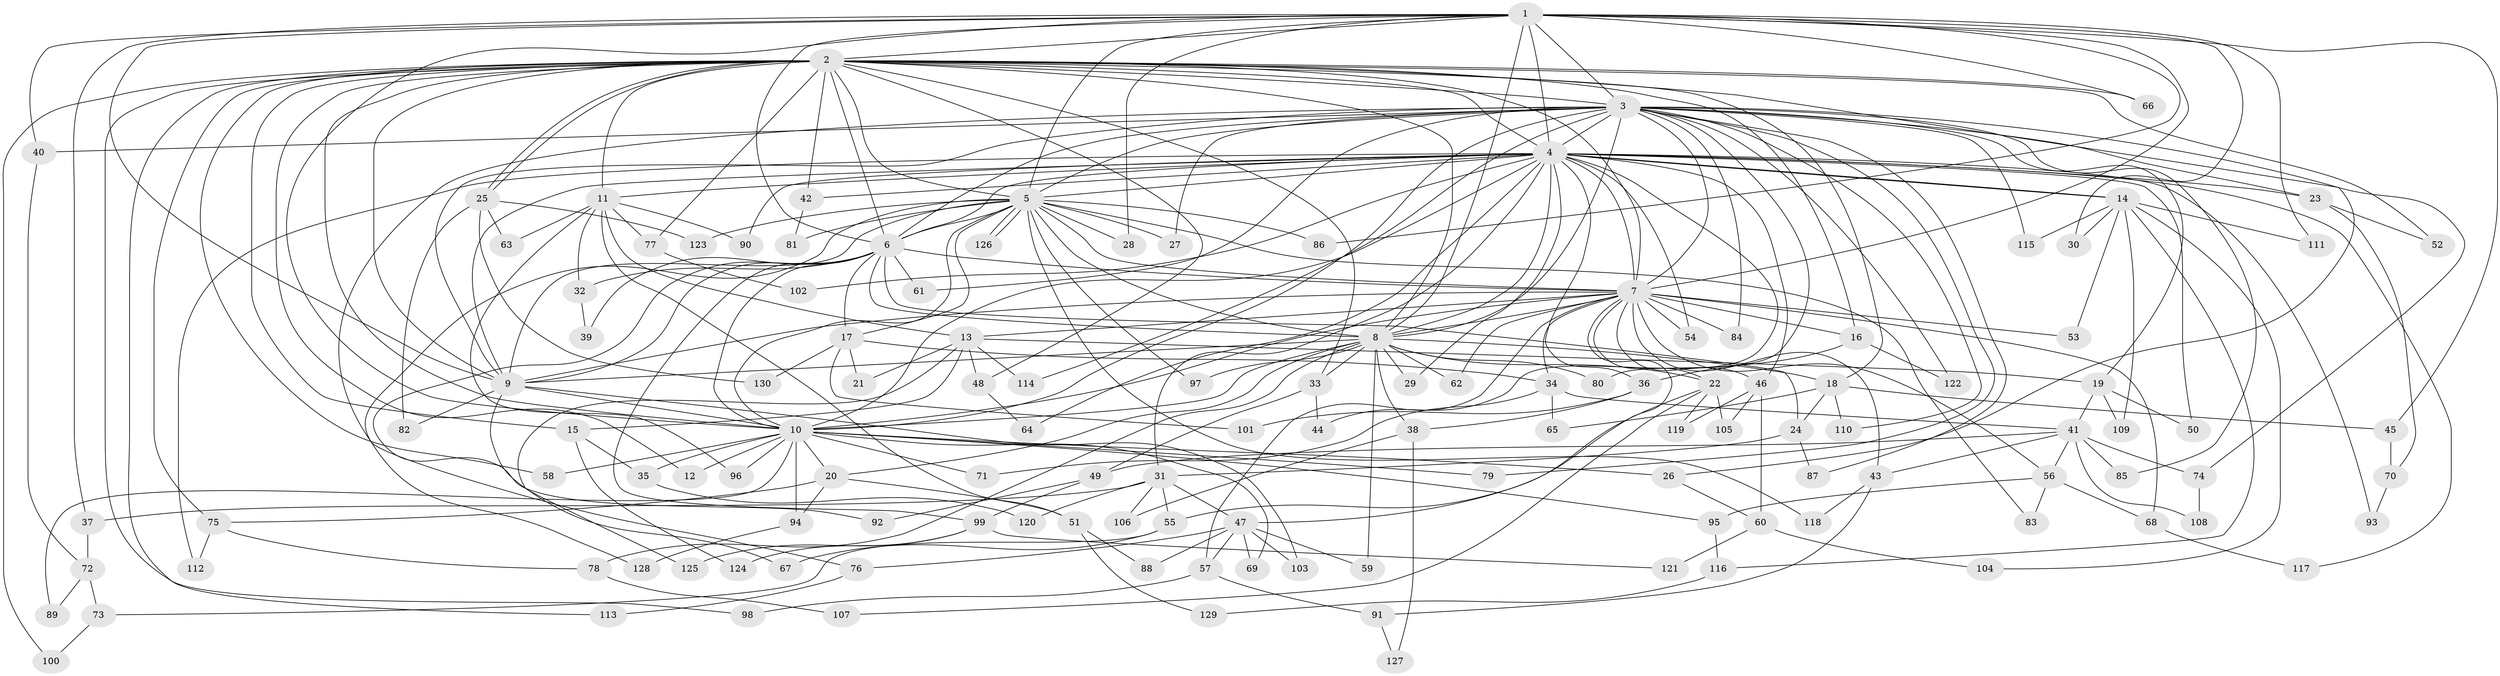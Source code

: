 // Generated by graph-tools (version 1.1) at 2025/34/03/09/25 02:34:42]
// undirected, 130 vertices, 285 edges
graph export_dot {
graph [start="1"]
  node [color=gray90,style=filled];
  1;
  2;
  3;
  4;
  5;
  6;
  7;
  8;
  9;
  10;
  11;
  12;
  13;
  14;
  15;
  16;
  17;
  18;
  19;
  20;
  21;
  22;
  23;
  24;
  25;
  26;
  27;
  28;
  29;
  30;
  31;
  32;
  33;
  34;
  35;
  36;
  37;
  38;
  39;
  40;
  41;
  42;
  43;
  44;
  45;
  46;
  47;
  48;
  49;
  50;
  51;
  52;
  53;
  54;
  55;
  56;
  57;
  58;
  59;
  60;
  61;
  62;
  63;
  64;
  65;
  66;
  67;
  68;
  69;
  70;
  71;
  72;
  73;
  74;
  75;
  76;
  77;
  78;
  79;
  80;
  81;
  82;
  83;
  84;
  85;
  86;
  87;
  88;
  89;
  90;
  91;
  92;
  93;
  94;
  95;
  96;
  97;
  98;
  99;
  100;
  101;
  102;
  103;
  104;
  105;
  106;
  107;
  108;
  109;
  110;
  111;
  112;
  113;
  114;
  115;
  116;
  117;
  118;
  119;
  120;
  121;
  122;
  123;
  124;
  125;
  126;
  127;
  128;
  129;
  130;
  1 -- 2;
  1 -- 3;
  1 -- 4;
  1 -- 5;
  1 -- 6;
  1 -- 7;
  1 -- 8;
  1 -- 9;
  1 -- 10;
  1 -- 28;
  1 -- 30;
  1 -- 37;
  1 -- 40;
  1 -- 45;
  1 -- 66;
  1 -- 86;
  1 -- 111;
  2 -- 3;
  2 -- 4;
  2 -- 5;
  2 -- 6;
  2 -- 7;
  2 -- 8;
  2 -- 9;
  2 -- 10;
  2 -- 11;
  2 -- 12;
  2 -- 15;
  2 -- 16;
  2 -- 18;
  2 -- 25;
  2 -- 25;
  2 -- 26;
  2 -- 33;
  2 -- 42;
  2 -- 48;
  2 -- 52;
  2 -- 58;
  2 -- 66;
  2 -- 75;
  2 -- 77;
  2 -- 98;
  2 -- 100;
  2 -- 113;
  3 -- 4;
  3 -- 5;
  3 -- 6;
  3 -- 7;
  3 -- 8;
  3 -- 9;
  3 -- 10;
  3 -- 19;
  3 -- 23;
  3 -- 27;
  3 -- 40;
  3 -- 61;
  3 -- 74;
  3 -- 76;
  3 -- 79;
  3 -- 80;
  3 -- 84;
  3 -- 85;
  3 -- 87;
  3 -- 110;
  3 -- 114;
  3 -- 115;
  3 -- 122;
  4 -- 5;
  4 -- 6;
  4 -- 7;
  4 -- 8;
  4 -- 9;
  4 -- 10;
  4 -- 11;
  4 -- 14;
  4 -- 14;
  4 -- 23;
  4 -- 29;
  4 -- 31;
  4 -- 36;
  4 -- 42;
  4 -- 44;
  4 -- 46;
  4 -- 50;
  4 -- 54;
  4 -- 64;
  4 -- 90;
  4 -- 93;
  4 -- 102;
  4 -- 112;
  4 -- 117;
  5 -- 6;
  5 -- 7;
  5 -- 8;
  5 -- 9;
  5 -- 10;
  5 -- 17;
  5 -- 27;
  5 -- 28;
  5 -- 81;
  5 -- 83;
  5 -- 86;
  5 -- 97;
  5 -- 118;
  5 -- 123;
  5 -- 126;
  5 -- 126;
  5 -- 128;
  6 -- 7;
  6 -- 8;
  6 -- 9;
  6 -- 10;
  6 -- 17;
  6 -- 24;
  6 -- 32;
  6 -- 39;
  6 -- 61;
  6 -- 92;
  6 -- 99;
  7 -- 8;
  7 -- 9;
  7 -- 10;
  7 -- 13;
  7 -- 16;
  7 -- 22;
  7 -- 34;
  7 -- 43;
  7 -- 46;
  7 -- 47;
  7 -- 53;
  7 -- 54;
  7 -- 56;
  7 -- 57;
  7 -- 62;
  7 -- 68;
  7 -- 84;
  8 -- 9;
  8 -- 10;
  8 -- 18;
  8 -- 20;
  8 -- 22;
  8 -- 29;
  8 -- 33;
  8 -- 38;
  8 -- 59;
  8 -- 62;
  8 -- 78;
  8 -- 80;
  8 -- 97;
  9 -- 10;
  9 -- 67;
  9 -- 82;
  9 -- 103;
  10 -- 12;
  10 -- 20;
  10 -- 26;
  10 -- 35;
  10 -- 58;
  10 -- 69;
  10 -- 71;
  10 -- 79;
  10 -- 89;
  10 -- 94;
  10 -- 95;
  10 -- 96;
  11 -- 13;
  11 -- 32;
  11 -- 51;
  11 -- 63;
  11 -- 77;
  11 -- 90;
  11 -- 96;
  13 -- 15;
  13 -- 19;
  13 -- 21;
  13 -- 48;
  13 -- 114;
  13 -- 125;
  14 -- 30;
  14 -- 53;
  14 -- 104;
  14 -- 109;
  14 -- 111;
  14 -- 115;
  14 -- 116;
  15 -- 35;
  15 -- 124;
  16 -- 36;
  16 -- 122;
  17 -- 21;
  17 -- 34;
  17 -- 101;
  17 -- 130;
  18 -- 24;
  18 -- 45;
  18 -- 65;
  18 -- 110;
  19 -- 41;
  19 -- 50;
  19 -- 109;
  20 -- 51;
  20 -- 75;
  20 -- 94;
  22 -- 55;
  22 -- 105;
  22 -- 107;
  22 -- 119;
  23 -- 52;
  23 -- 70;
  24 -- 31;
  24 -- 87;
  25 -- 63;
  25 -- 82;
  25 -- 123;
  25 -- 130;
  26 -- 60;
  31 -- 37;
  31 -- 47;
  31 -- 55;
  31 -- 106;
  31 -- 120;
  32 -- 39;
  33 -- 44;
  33 -- 49;
  34 -- 41;
  34 -- 65;
  34 -- 71;
  35 -- 120;
  36 -- 38;
  36 -- 101;
  37 -- 72;
  38 -- 106;
  38 -- 127;
  40 -- 72;
  41 -- 43;
  41 -- 49;
  41 -- 56;
  41 -- 74;
  41 -- 85;
  41 -- 108;
  42 -- 81;
  43 -- 91;
  43 -- 118;
  45 -- 70;
  46 -- 60;
  46 -- 105;
  46 -- 119;
  47 -- 57;
  47 -- 59;
  47 -- 69;
  47 -- 76;
  47 -- 88;
  47 -- 103;
  48 -- 64;
  49 -- 92;
  49 -- 99;
  51 -- 88;
  51 -- 129;
  55 -- 67;
  55 -- 73;
  56 -- 68;
  56 -- 83;
  56 -- 95;
  57 -- 91;
  57 -- 98;
  60 -- 104;
  60 -- 121;
  68 -- 117;
  70 -- 93;
  72 -- 73;
  72 -- 89;
  73 -- 100;
  74 -- 108;
  75 -- 78;
  75 -- 112;
  76 -- 113;
  77 -- 102;
  78 -- 107;
  91 -- 127;
  94 -- 128;
  95 -- 116;
  99 -- 121;
  99 -- 124;
  99 -- 125;
  116 -- 129;
}
